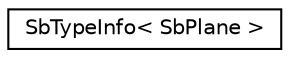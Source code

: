 digraph "Graphical Class Hierarchy"
{
 // LATEX_PDF_SIZE
  edge [fontname="Helvetica",fontsize="10",labelfontname="Helvetica",labelfontsize="10"];
  node [fontname="Helvetica",fontsize="10",shape=record];
  rankdir="LR";
  Node0 [label="SbTypeInfo\< SbPlane \>",height=0.2,width=0.4,color="black", fillcolor="white", style="filled",URL="$structSbTypeInfo_3_01SbPlane_01_4.html",tooltip=" "];
}
